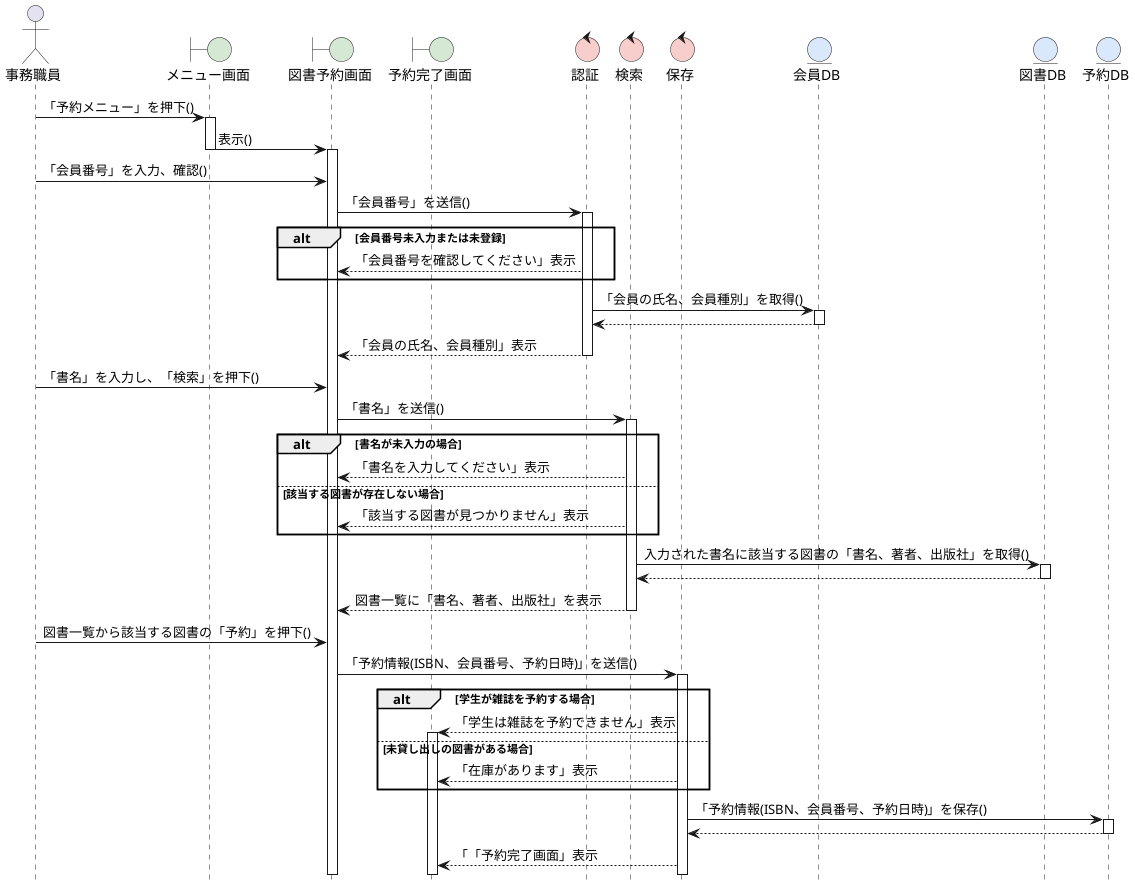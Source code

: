 @startuml
hide footbox
skinparam boundaryBackgroundColor #D5E8D4
skinparam controlBackgroundColor  #F8CECC
skinparam entityBackgroundColor   #DAE8FC

actor 事務職員 as user
boundary メニュー画面 as B1
boundary 図書予約画面 as B2
boundary 予約完了画面 as B3
control 認証 as C1
control 検索 as C2
control 保存 as C3
entity 会員DB as E1
entity 図書DB as E2
entity 予約DB as E3

user -> B1: 「予約メニュー」を押下()
activate B1

B1 -> B2: 表示()
deactivate B1
activate B2
user -> B2: 「会員番号」を入力、確認()

B2 -> C1: 「会員番号」を送信()
activate C1

alt 会員番号未入力または未登録
    C1 --> B2: 「会員番号を確認してください」表示

end

C1 -> E1: 「会員の氏名、会員種別」を取得()
activate E1
E1 --> C1: 
deactivate E1
C1 --> B2: 「会員の氏名、会員種別」表示
deactivate C1

user -> B2: 「書名」を入力し、「検索」を押下()
B2 -> C2: 「書名」を送信()
activate C2

alt 書名が未入力の場合
    C2 --> B2: 「書名を入力してください」表示

else 該当する図書が存在しない場合
    C2 --> B2: 「該当する図書が見つかりません」表示

end

C2 -> E2: 入力された書名に該当する図書の「書名、著者、出版社」を取得()
activate E2
E2 --> C2: 
deactivate E2
C2 --> B2:図書一覧に「書名、著者、出版社」を表示
deactivate C2

user -> B2: 図書一覧から該当する図書の「予約」を押下()
B2 -> C3: 「予約情報(ISBN、会員番号、予約日時)」を送信()
activate C3

alt 学生が雑誌を予約する場合
    C3 --> B3: 「学生は雑誌を予約できません」表示
    activate B3
else 未貸し出しの図書がある場合
    C3 --> B3: 「在庫があります」表示

end
C3 -> E3: 「予約情報(ISBN、会員番号、予約日時)」を保存()
activate E3
E3 --> C3: 
deactivate E3
C3 --> B3:「「予約完了画面」表示

@enduml